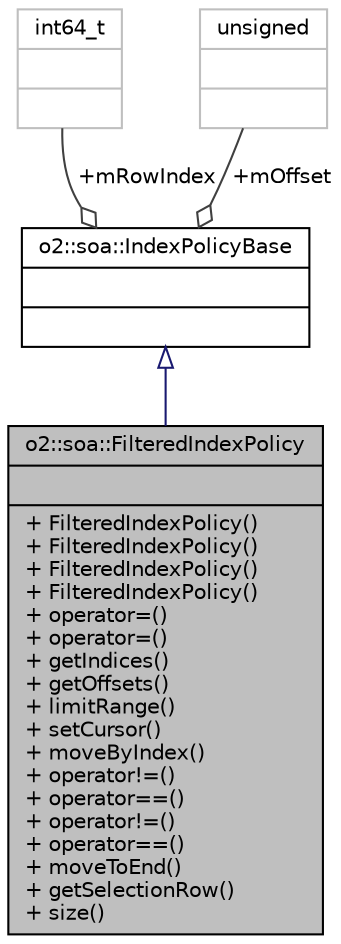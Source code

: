 digraph "o2::soa::FilteredIndexPolicy"
{
 // INTERACTIVE_SVG=YES
  bgcolor="transparent";
  edge [fontname="Helvetica",fontsize="10",labelfontname="Helvetica",labelfontsize="10"];
  node [fontname="Helvetica",fontsize="10",shape=record];
  Node2 [label="{o2::soa::FilteredIndexPolicy\n||+ FilteredIndexPolicy()\l+ FilteredIndexPolicy()\l+ FilteredIndexPolicy()\l+ FilteredIndexPolicy()\l+ operator=()\l+ operator=()\l+ getIndices()\l+ getOffsets()\l+ limitRange()\l+ setCursor()\l+ moveByIndex()\l+ operator!=()\l+ operator==()\l+ operator!=()\l+ operator==()\l+ moveToEnd()\l+ getSelectionRow()\l+ size()\l}",height=0.2,width=0.4,color="black", fillcolor="grey75", style="filled", fontcolor="black"];
  Node3 -> Node2 [dir="back",color="midnightblue",fontsize="10",style="solid",arrowtail="onormal",fontname="Helvetica"];
  Node3 [label="{o2::soa::IndexPolicyBase\n||}",height=0.2,width=0.4,color="black",URL="$d9/d4f/structo2_1_1soa_1_1IndexPolicyBase.html"];
  Node4 -> Node3 [color="grey25",fontsize="10",style="solid",label=" +mRowIndex" ,arrowhead="odiamond",fontname="Helvetica"];
  Node4 [label="{int64_t\n||}",height=0.2,width=0.4,color="grey75"];
  Node5 -> Node3 [color="grey25",fontsize="10",style="solid",label=" +mOffset" ,arrowhead="odiamond",fontname="Helvetica"];
  Node5 [label="{unsigned\n||}",height=0.2,width=0.4,color="grey75"];
}
